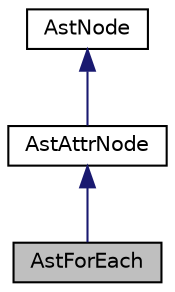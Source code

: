 digraph "AstForEach"
{
  edge [fontname="Helvetica",fontsize="10",labelfontname="Helvetica",labelfontsize="10"];
  node [fontname="Helvetica",fontsize="10",shape=record];
  Node0 [label="AstForEach",height=0.2,width=0.4,color="black", fillcolor="grey75", style="filled", fontcolor="black"];
  Node1 -> Node0 [dir="back",color="midnightblue",fontsize="10",style="solid"];
  Node1 [label="AstAttrNode",height=0.2,width=0.4,color="black", fillcolor="white", style="filled",URL="$classAstAttrNode.html"];
  Node2 -> Node1 [dir="back",color="midnightblue",fontsize="10",style="solid"];
  Node2 [label="AstNode",height=0.2,width=0.4,color="black", fillcolor="white", style="filled",URL="$classAstNode.html"];
}
